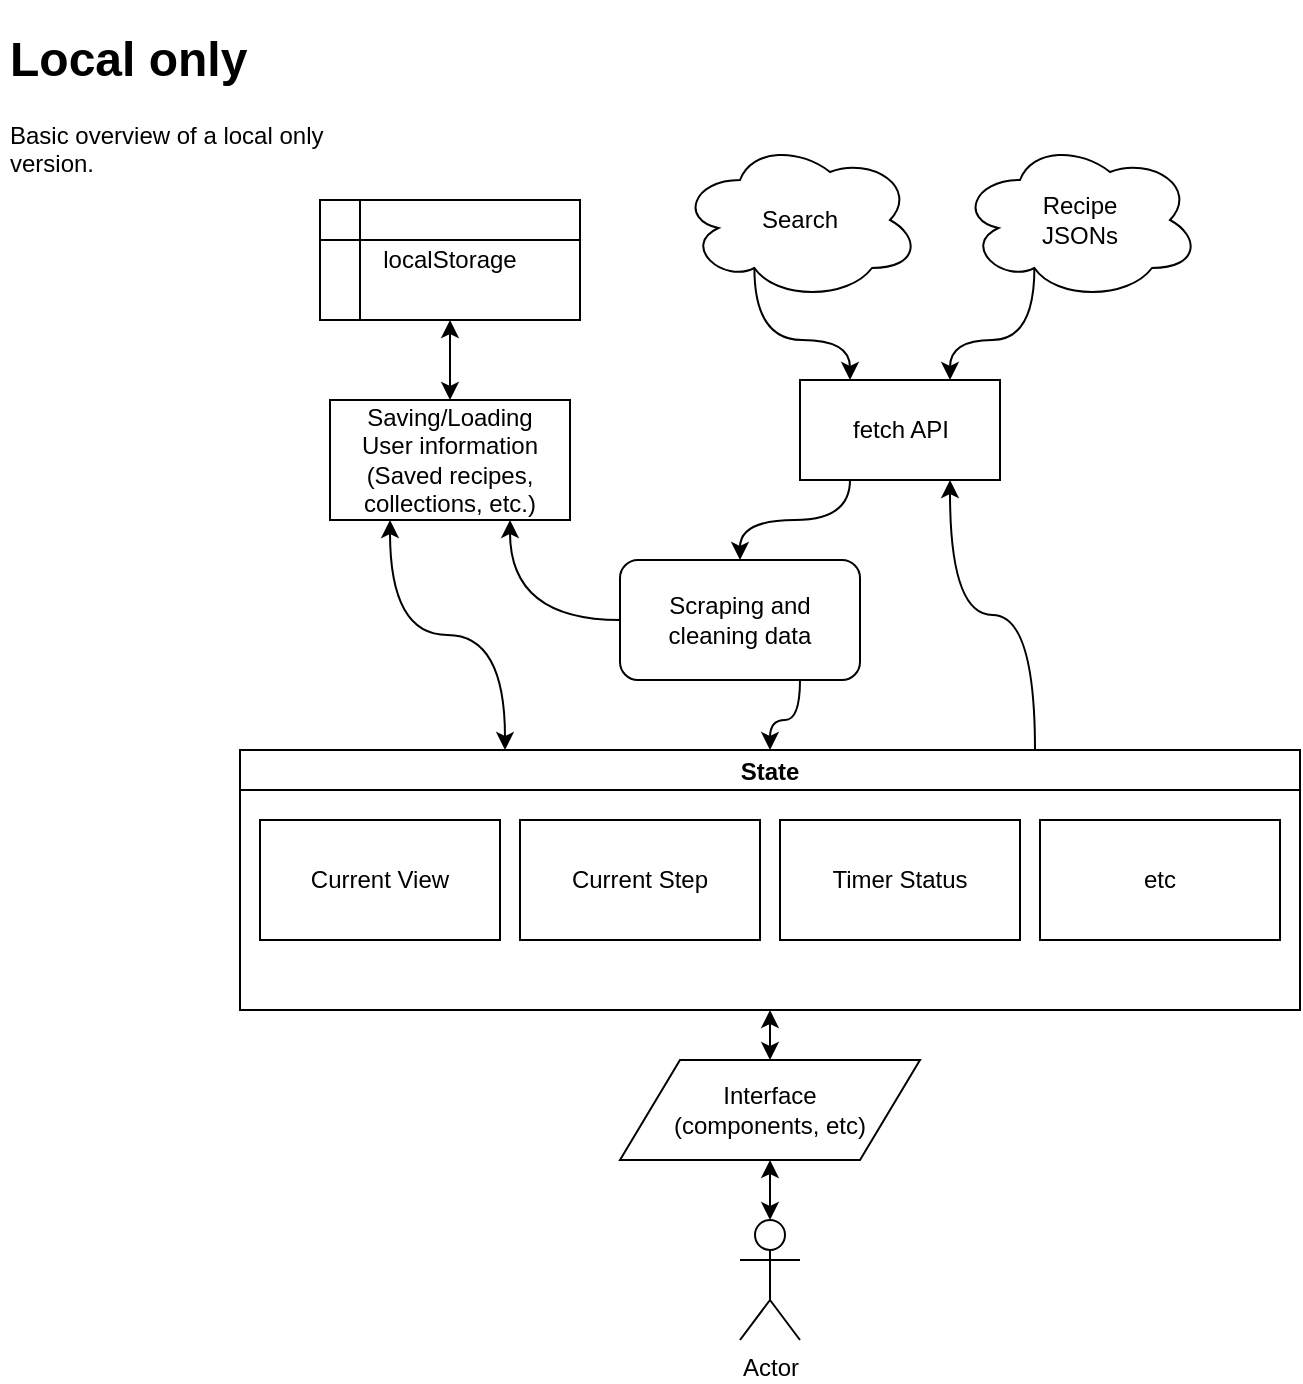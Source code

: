 <mxfile>
    <diagram id="Y9-ejQLtnPtYWjoVhRy-" name="Page-1">
        <mxGraphModel dx="1202" dy="830" grid="1" gridSize="10" guides="1" tooltips="1" connect="1" arrows="1" fold="1" page="1" pageScale="1" pageWidth="850" pageHeight="1100" math="0" shadow="0">
            <root>
                <mxCell id="0"/>
                <mxCell id="1" parent="0"/>
                <mxCell id="2" value="Actor" style="shape=umlActor;verticalLabelPosition=bottom;verticalAlign=top;html=1;outlineConnect=0;" vertex="1" parent="1">
                    <mxGeometry x="380" y="640" width="30" height="60" as="geometry"/>
                </mxCell>
                <mxCell id="40" style="edgeStyle=orthogonalEdgeStyle;curved=1;rounded=0;orthogonalLoop=1;jettySize=auto;html=1;exitX=0.5;exitY=1;exitDx=0;exitDy=0;entryX=0.5;entryY=0;entryDx=0;entryDy=0;startArrow=classic;startFill=1;" edge="1" parent="1" source="13" target="39">
                    <mxGeometry relative="1" as="geometry"/>
                </mxCell>
                <mxCell id="45" style="edgeStyle=orthogonalEdgeStyle;curved=1;rounded=0;orthogonalLoop=1;jettySize=auto;html=1;exitX=0.75;exitY=0;exitDx=0;exitDy=0;entryX=0.75;entryY=1;entryDx=0;entryDy=0;startArrow=none;startFill=0;" edge="1" parent="1" source="13" target="23">
                    <mxGeometry relative="1" as="geometry"/>
                </mxCell>
                <mxCell id="44" style="edgeStyle=orthogonalEdgeStyle;curved=1;rounded=0;orthogonalLoop=1;jettySize=auto;html=1;exitX=0.25;exitY=1;exitDx=0;exitDy=0;entryX=0.5;entryY=0;entryDx=0;entryDy=0;startArrow=none;startFill=0;" edge="1" parent="1" source="23" target="42">
                    <mxGeometry relative="1" as="geometry"/>
                </mxCell>
                <mxCell id="23" value="fetch API" style="html=1;dashed=0;whitespace=wrap;" vertex="1" parent="1">
                    <mxGeometry x="410" y="220" width="100" height="50" as="geometry"/>
                </mxCell>
                <mxCell id="33" style="edgeStyle=orthogonalEdgeStyle;curved=1;rounded=0;orthogonalLoop=1;jettySize=auto;html=1;exitX=0.5;exitY=1;exitDx=0;exitDy=0;entryX=0.5;entryY=0;entryDx=0;entryDy=0;startArrow=classic;startFill=1;" edge="1" parent="1" source="24" target="27">
                    <mxGeometry relative="1" as="geometry"/>
                </mxCell>
                <mxCell id="24" value="localStorage" style="shape=internalStorage;whiteSpace=wrap;html=1;backgroundOutline=1;" vertex="1" parent="1">
                    <mxGeometry x="170" y="130" width="130" height="60" as="geometry"/>
                </mxCell>
                <mxCell id="37" style="edgeStyle=orthogonalEdgeStyle;curved=1;rounded=0;orthogonalLoop=1;jettySize=auto;html=1;exitX=0.31;exitY=0.8;exitDx=0;exitDy=0;exitPerimeter=0;entryX=0.25;entryY=0;entryDx=0;entryDy=0;startArrow=none;startFill=0;" edge="1" parent="1" source="25" target="23">
                    <mxGeometry relative="1" as="geometry"/>
                </mxCell>
                <mxCell id="25" value="Search" style="ellipse;shape=cloud;whiteSpace=wrap;html=1;" vertex="1" parent="1">
                    <mxGeometry x="350" y="100" width="120" height="80" as="geometry"/>
                </mxCell>
                <mxCell id="38" style="edgeStyle=orthogonalEdgeStyle;curved=1;rounded=0;orthogonalLoop=1;jettySize=auto;html=1;exitX=0.31;exitY=0.8;exitDx=0;exitDy=0;exitPerimeter=0;entryX=0.75;entryY=0;entryDx=0;entryDy=0;startArrow=none;startFill=0;" edge="1" parent="1" source="26" target="23">
                    <mxGeometry relative="1" as="geometry"/>
                </mxCell>
                <mxCell id="26" value="Recipe&lt;br&gt;JSONs" style="ellipse;shape=cloud;whiteSpace=wrap;html=1;" vertex="1" parent="1">
                    <mxGeometry x="490" y="100" width="120" height="80" as="geometry"/>
                </mxCell>
                <mxCell id="49" style="edgeStyle=orthogonalEdgeStyle;curved=1;rounded=0;orthogonalLoop=1;jettySize=auto;html=1;exitX=0.25;exitY=1;exitDx=0;exitDy=0;entryX=0.25;entryY=0;entryDx=0;entryDy=0;startArrow=classic;startFill=1;" edge="1" parent="1" source="27" target="13">
                    <mxGeometry relative="1" as="geometry"/>
                </mxCell>
                <mxCell id="27" value="Saving/Loading&lt;br&gt;User information&lt;br&gt;(Saved recipes, collections, etc.)" style="whiteSpace=wrap;html=1;" vertex="1" parent="1">
                    <mxGeometry x="175" y="230" width="120" height="60" as="geometry"/>
                </mxCell>
                <mxCell id="41" style="edgeStyle=orthogonalEdgeStyle;curved=1;rounded=0;orthogonalLoop=1;jettySize=auto;html=1;exitX=0.5;exitY=1;exitDx=0;exitDy=0;entryX=0.5;entryY=0;entryDx=0;entryDy=0;entryPerimeter=0;startArrow=classic;startFill=1;" edge="1" parent="1" source="39" target="2">
                    <mxGeometry relative="1" as="geometry"/>
                </mxCell>
                <mxCell id="39" value="Interface&lt;br&gt;(components, etc)" style="shape=parallelogram;perimeter=parallelogramPerimeter;whiteSpace=wrap;html=1;dashed=0;" vertex="1" parent="1">
                    <mxGeometry x="320" y="560" width="150" height="50" as="geometry"/>
                </mxCell>
                <mxCell id="46" style="edgeStyle=orthogonalEdgeStyle;curved=1;rounded=0;orthogonalLoop=1;jettySize=auto;html=1;exitX=0.75;exitY=1;exitDx=0;exitDy=0;startArrow=none;startFill=0;" edge="1" parent="1" source="42" target="13">
                    <mxGeometry relative="1" as="geometry"/>
                </mxCell>
                <mxCell id="47" style="edgeStyle=orthogonalEdgeStyle;curved=1;rounded=0;orthogonalLoop=1;jettySize=auto;html=1;exitX=0;exitY=0.5;exitDx=0;exitDy=0;entryX=0.75;entryY=1;entryDx=0;entryDy=0;startArrow=none;startFill=0;" edge="1" parent="1" source="42" target="27">
                    <mxGeometry relative="1" as="geometry"/>
                </mxCell>
                <mxCell id="42" value="Scraping and cleaning data" style="rounded=1;whiteSpace=wrap;html=1;" vertex="1" parent="1">
                    <mxGeometry x="320" y="310" width="120" height="60" as="geometry"/>
                </mxCell>
                <mxCell id="48" value="" style="group" vertex="1" connectable="0" parent="1">
                    <mxGeometry x="130" y="405" width="530" height="130" as="geometry"/>
                </mxCell>
                <mxCell id="9" value="Current View" style="rounded=0;whiteSpace=wrap;html=1;" vertex="1" parent="48">
                    <mxGeometry x="10" y="35" width="120" height="60" as="geometry"/>
                </mxCell>
                <mxCell id="10" value="Current Step" style="whiteSpace=wrap;html=1;" vertex="1" parent="48">
                    <mxGeometry x="140" y="35" width="120" height="60" as="geometry"/>
                </mxCell>
                <mxCell id="11" value="Timer Status" style="whiteSpace=wrap;html=1;" vertex="1" parent="48">
                    <mxGeometry x="270" y="35" width="120" height="60" as="geometry"/>
                </mxCell>
                <mxCell id="12" value="etc" style="whiteSpace=wrap;html=1;" vertex="1" parent="48">
                    <mxGeometry x="400" y="35" width="120" height="60" as="geometry"/>
                </mxCell>
                <mxCell id="13" value="State" style="swimlane;startSize=20;" vertex="1" parent="48">
                    <mxGeometry width="530" height="130" as="geometry">
                        <mxRectangle x="90" y="180" width="50" height="40" as="alternateBounds"/>
                    </mxGeometry>
                </mxCell>
                <mxCell id="52" value="&lt;h1&gt;Local only&lt;/h1&gt;&lt;p&gt;Basic overview of a local only version.&lt;/p&gt;" style="text;html=1;strokeColor=none;fillColor=none;spacing=5;spacingTop=-20;whiteSpace=wrap;overflow=hidden;rounded=0;" vertex="1" parent="1">
                    <mxGeometry x="10" y="40" width="190" height="120" as="geometry"/>
                </mxCell>
            </root>
        </mxGraphModel>
    </diagram>
</mxfile>